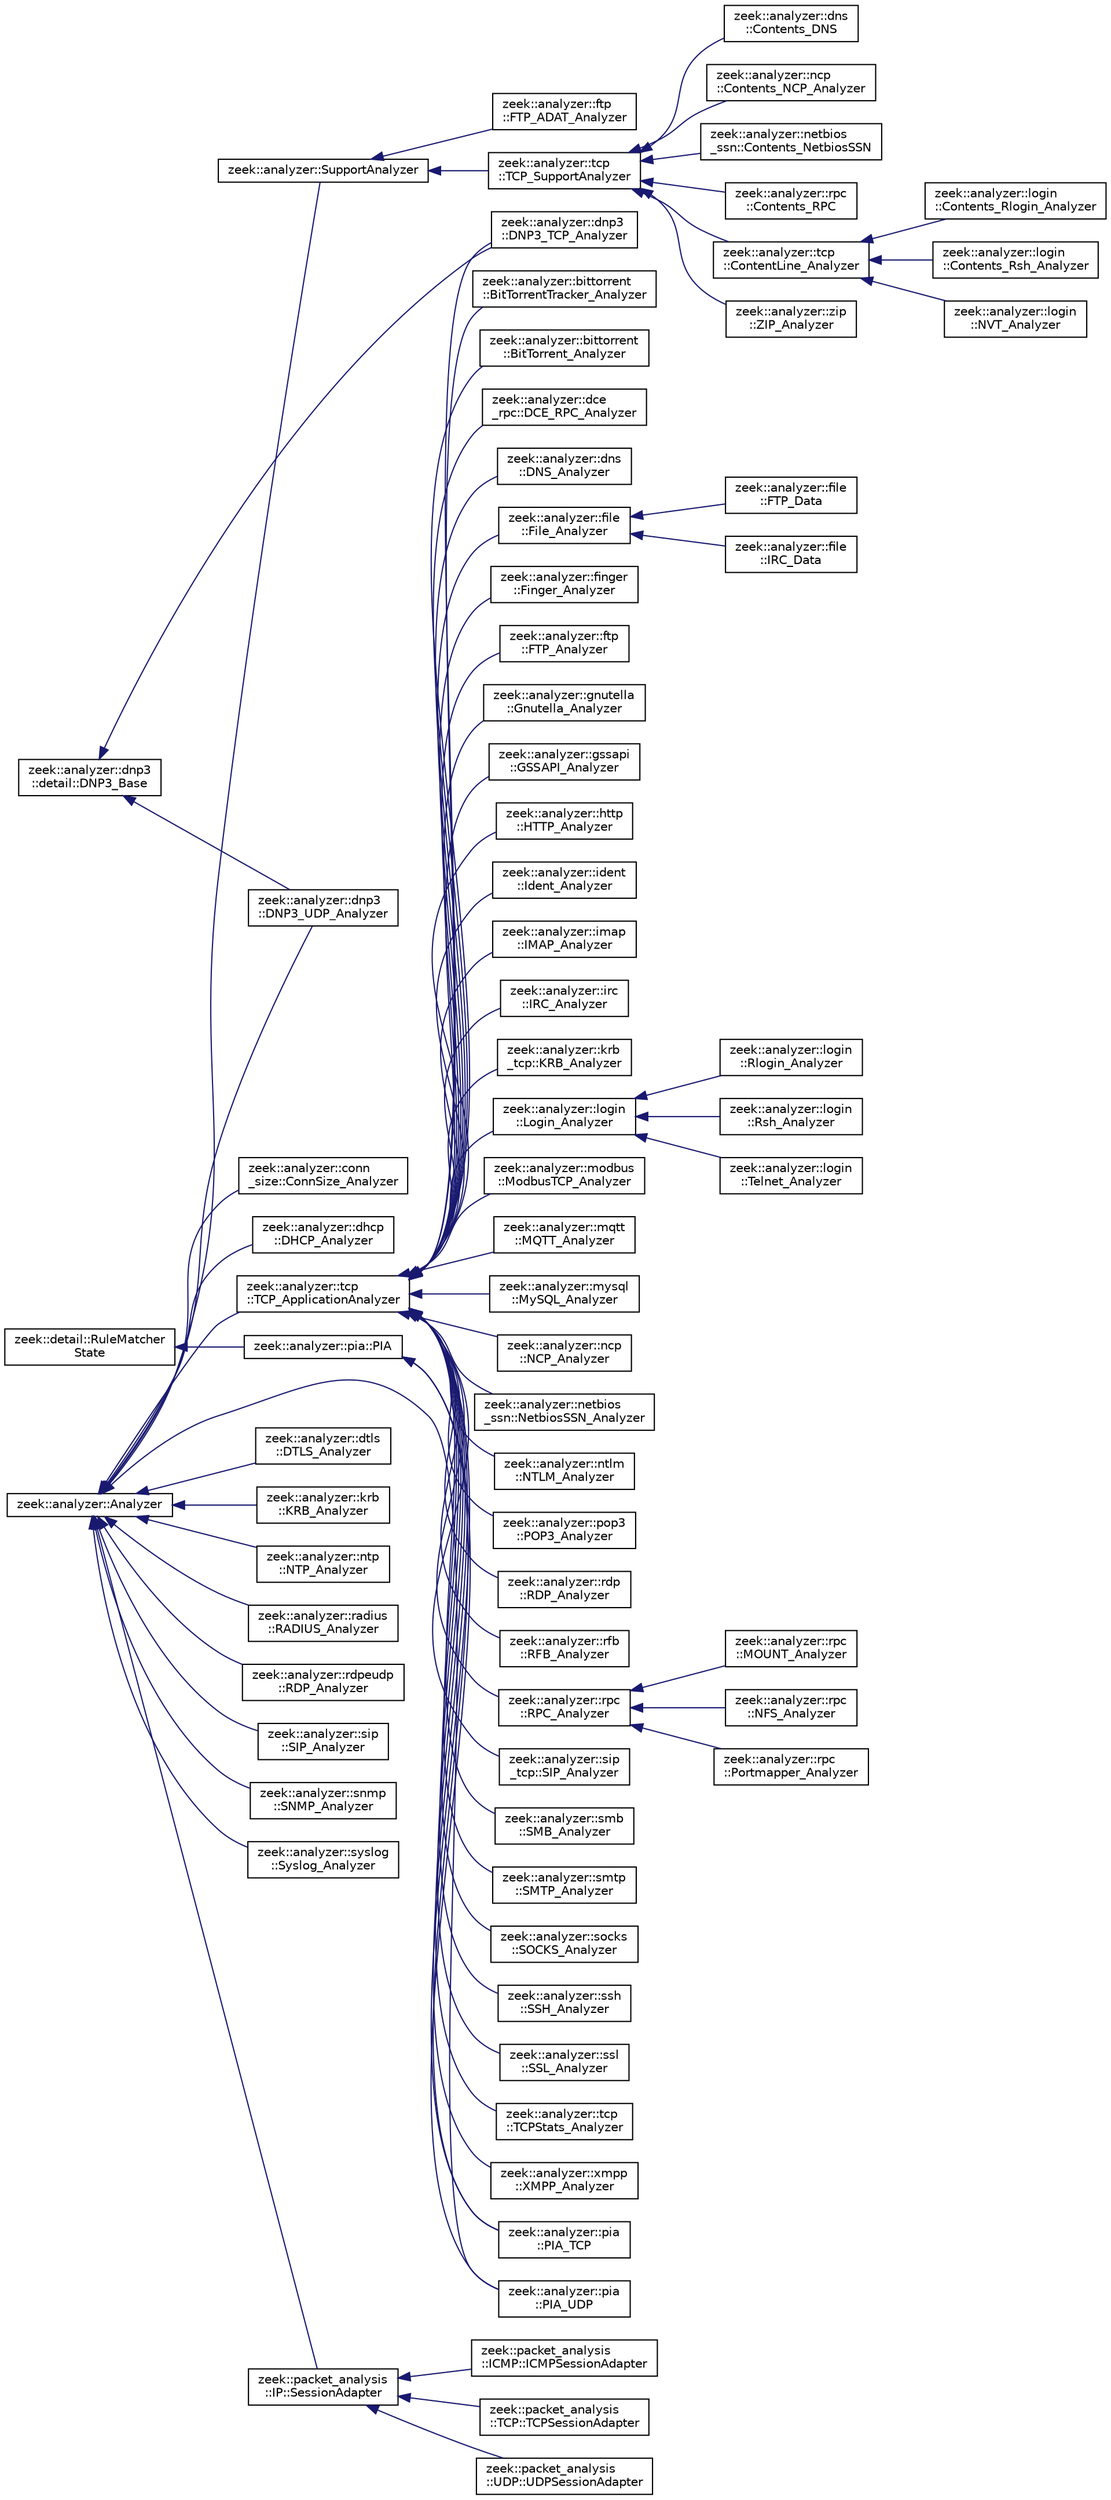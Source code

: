 digraph "Graphical Class Hierarchy"
{
 // LATEX_PDF_SIZE
  edge [fontname="Helvetica",fontsize="10",labelfontname="Helvetica",labelfontsize="10"];
  node [fontname="Helvetica",fontsize="10",shape=record];
  rankdir="LR";
  Node0 [label="zeek::analyzer::Analyzer",height=0.2,width=0.4,color="black", fillcolor="white", style="filled",URL="$d0/d4f/classzeek_1_1analyzer_1_1Analyzer.html",tooltip=" "];
  Node0 -> Node1 [dir="back",color="midnightblue",fontsize="10",style="solid",fontname="Helvetica"];
  Node1 [label="zeek::analyzer::SupportAnalyzer",height=0.2,width=0.4,color="black", fillcolor="white", style="filled",URL="$d6/d22/classzeek_1_1analyzer_1_1SupportAnalyzer.html",tooltip=" "];
  Node1 -> Node2 [dir="back",color="midnightblue",fontsize="10",style="solid",fontname="Helvetica"];
  Node2 [label="zeek::analyzer::ftp\l::FTP_ADAT_Analyzer",height=0.2,width=0.4,color="black", fillcolor="white", style="filled",URL="$db/d5b/classzeek_1_1analyzer_1_1ftp_1_1FTP__ADAT__Analyzer.html",tooltip=" "];
  Node1 -> Node3 [dir="back",color="midnightblue",fontsize="10",style="solid",fontname="Helvetica"];
  Node3 [label="zeek::analyzer::tcp\l::TCP_SupportAnalyzer",height=0.2,width=0.4,color="black", fillcolor="white", style="filled",URL="$d8/d52/classzeek_1_1analyzer_1_1tcp_1_1TCP__SupportAnalyzer.html",tooltip=" "];
  Node3 -> Node4 [dir="back",color="midnightblue",fontsize="10",style="solid",fontname="Helvetica"];
  Node4 [label="zeek::analyzer::dns\l::Contents_DNS",height=0.2,width=0.4,color="black", fillcolor="white", style="filled",URL="$de/d64/classzeek_1_1analyzer_1_1dns_1_1Contents__DNS.html",tooltip=" "];
  Node3 -> Node5 [dir="back",color="midnightblue",fontsize="10",style="solid",fontname="Helvetica"];
  Node5 [label="zeek::analyzer::ncp\l::Contents_NCP_Analyzer",height=0.2,width=0.4,color="black", fillcolor="white", style="filled",URL="$d7/d1d/classzeek_1_1analyzer_1_1ncp_1_1Contents__NCP__Analyzer.html",tooltip=" "];
  Node3 -> Node6 [dir="back",color="midnightblue",fontsize="10",style="solid",fontname="Helvetica"];
  Node6 [label="zeek::analyzer::netbios\l_ssn::Contents_NetbiosSSN",height=0.2,width=0.4,color="black", fillcolor="white", style="filled",URL="$d7/d96/classzeek_1_1analyzer_1_1netbios__ssn_1_1Contents__NetbiosSSN.html",tooltip=" "];
  Node3 -> Node7 [dir="back",color="midnightblue",fontsize="10",style="solid",fontname="Helvetica"];
  Node7 [label="zeek::analyzer::rpc\l::Contents_RPC",height=0.2,width=0.4,color="black", fillcolor="white", style="filled",URL="$d0/ddf/classzeek_1_1analyzer_1_1rpc_1_1Contents__RPC.html",tooltip=" "];
  Node3 -> Node8 [dir="back",color="midnightblue",fontsize="10",style="solid",fontname="Helvetica"];
  Node8 [label="zeek::analyzer::tcp\l::ContentLine_Analyzer",height=0.2,width=0.4,color="black", fillcolor="white", style="filled",URL="$de/de3/classzeek_1_1analyzer_1_1tcp_1_1ContentLine__Analyzer.html",tooltip=" "];
  Node8 -> Node9 [dir="back",color="midnightblue",fontsize="10",style="solid",fontname="Helvetica"];
  Node9 [label="zeek::analyzer::login\l::Contents_Rlogin_Analyzer",height=0.2,width=0.4,color="black", fillcolor="white", style="filled",URL="$dc/d34/classzeek_1_1analyzer_1_1login_1_1Contents__Rlogin__Analyzer.html",tooltip=" "];
  Node8 -> Node10 [dir="back",color="midnightblue",fontsize="10",style="solid",fontname="Helvetica"];
  Node10 [label="zeek::analyzer::login\l::Contents_Rsh_Analyzer",height=0.2,width=0.4,color="black", fillcolor="white", style="filled",URL="$da/dfb/classzeek_1_1analyzer_1_1login_1_1Contents__Rsh__Analyzer.html",tooltip=" "];
  Node8 -> Node11 [dir="back",color="midnightblue",fontsize="10",style="solid",fontname="Helvetica"];
  Node11 [label="zeek::analyzer::login\l::NVT_Analyzer",height=0.2,width=0.4,color="black", fillcolor="white", style="filled",URL="$da/d16/classzeek_1_1analyzer_1_1login_1_1NVT__Analyzer.html",tooltip=" "];
  Node3 -> Node12 [dir="back",color="midnightblue",fontsize="10",style="solid",fontname="Helvetica"];
  Node12 [label="zeek::analyzer::zip\l::ZIP_Analyzer",height=0.2,width=0.4,color="black", fillcolor="white", style="filled",URL="$d3/dbd/classzeek_1_1analyzer_1_1zip_1_1ZIP__Analyzer.html",tooltip=" "];
  Node0 -> Node13 [dir="back",color="midnightblue",fontsize="10",style="solid",fontname="Helvetica"];
  Node13 [label="zeek::analyzer::conn\l_size::ConnSize_Analyzer",height=0.2,width=0.4,color="black", fillcolor="white", style="filled",URL="$d4/dd1/classzeek_1_1analyzer_1_1conn__size_1_1ConnSize__Analyzer.html",tooltip=" "];
  Node0 -> Node14 [dir="back",color="midnightblue",fontsize="10",style="solid",fontname="Helvetica"];
  Node14 [label="zeek::analyzer::dhcp\l::DHCP_Analyzer",height=0.2,width=0.4,color="black", fillcolor="white", style="filled",URL="$df/db1/classzeek_1_1analyzer_1_1dhcp_1_1DHCP__Analyzer.html",tooltip=" "];
  Node0 -> Node15 [dir="back",color="midnightblue",fontsize="10",style="solid",fontname="Helvetica"];
  Node15 [label="zeek::analyzer::dnp3\l::DNP3_UDP_Analyzer",height=0.2,width=0.4,color="black", fillcolor="white", style="filled",URL="$d5/d06/classzeek_1_1analyzer_1_1dnp3_1_1DNP3__UDP__Analyzer.html",tooltip=" "];
  Node0 -> Node64 [dir="back",color="midnightblue",fontsize="10",style="solid",fontname="Helvetica"];
  Node64 [label="zeek::analyzer::dtls\l::DTLS_Analyzer",height=0.2,width=0.4,color="black", fillcolor="white", style="filled",URL="$db/d20/classzeek_1_1analyzer_1_1dtls_1_1DTLS__Analyzer.html",tooltip=" "];
  Node0 -> Node65 [dir="back",color="midnightblue",fontsize="10",style="solid",fontname="Helvetica"];
  Node65 [label="zeek::analyzer::krb\l::KRB_Analyzer",height=0.2,width=0.4,color="black", fillcolor="white", style="filled",URL="$da/dfb/classzeek_1_1analyzer_1_1krb_1_1KRB__Analyzer.html",tooltip=" "];
  Node0 -> Node66 [dir="back",color="midnightblue",fontsize="10",style="solid",fontname="Helvetica"];
  Node66 [label="zeek::analyzer::ntp\l::NTP_Analyzer",height=0.2,width=0.4,color="black", fillcolor="white", style="filled",URL="$d6/d6f/classzeek_1_1analyzer_1_1ntp_1_1NTP__Analyzer.html",tooltip=" "];
  Node0 -> Node47 [dir="back",color="midnightblue",fontsize="10",style="solid",fontname="Helvetica"];
  Node47 [label="zeek::analyzer::pia\l::PIA_UDP",height=0.2,width=0.4,color="black", fillcolor="white", style="filled",URL="$d7/dcd/classzeek_1_1analyzer_1_1pia_1_1PIA__UDP.html",tooltip=" "];
  Node0 -> Node67 [dir="back",color="midnightblue",fontsize="10",style="solid",fontname="Helvetica"];
  Node67 [label="zeek::analyzer::radius\l::RADIUS_Analyzer",height=0.2,width=0.4,color="black", fillcolor="white", style="filled",URL="$d0/d9b/classzeek_1_1analyzer_1_1radius_1_1RADIUS__Analyzer.html",tooltip=" "];
  Node0 -> Node68 [dir="back",color="midnightblue",fontsize="10",style="solid",fontname="Helvetica"];
  Node68 [label="zeek::analyzer::rdpeudp\l::RDP_Analyzer",height=0.2,width=0.4,color="black", fillcolor="white", style="filled",URL="$d1/d02/classzeek_1_1analyzer_1_1rdpeudp_1_1RDP__Analyzer.html",tooltip=" "];
  Node0 -> Node69 [dir="back",color="midnightblue",fontsize="10",style="solid",fontname="Helvetica"];
  Node69 [label="zeek::analyzer::sip\l::SIP_Analyzer",height=0.2,width=0.4,color="black", fillcolor="white", style="filled",URL="$d6/de5/classzeek_1_1analyzer_1_1sip_1_1SIP__Analyzer.html",tooltip=" "];
  Node0 -> Node70 [dir="back",color="midnightblue",fontsize="10",style="solid",fontname="Helvetica"];
  Node70 [label="zeek::analyzer::snmp\l::SNMP_Analyzer",height=0.2,width=0.4,color="black", fillcolor="white", style="filled",URL="$d2/d38/classzeek_1_1analyzer_1_1snmp_1_1SNMP__Analyzer.html",tooltip=" "];
  Node0 -> Node71 [dir="back",color="midnightblue",fontsize="10",style="solid",fontname="Helvetica"];
  Node71 [label="zeek::analyzer::syslog\l::Syslog_Analyzer",height=0.2,width=0.4,color="black", fillcolor="white", style="filled",URL="$d5/dfd/classzeek_1_1analyzer_1_1syslog_1_1Syslog__Analyzer.html",tooltip=" "];
  Node0 -> Node18 [dir="back",color="midnightblue",fontsize="10",style="solid",fontname="Helvetica"];
  Node18 [label="zeek::analyzer::tcp\l::TCP_ApplicationAnalyzer",height=0.2,width=0.4,color="black", fillcolor="white", style="filled",URL="$df/d72/classzeek_1_1analyzer_1_1tcp_1_1TCP__ApplicationAnalyzer.html",tooltip=" "];
  Node18 -> Node19 [dir="back",color="midnightblue",fontsize="10",style="solid",fontname="Helvetica"];
  Node19 [label="zeek::analyzer::bittorrent\l::BitTorrentTracker_Analyzer",height=0.2,width=0.4,color="black", fillcolor="white", style="filled",URL="$dc/db9/classzeek_1_1analyzer_1_1bittorrent_1_1BitTorrentTracker__Analyzer.html",tooltip=" "];
  Node18 -> Node20 [dir="back",color="midnightblue",fontsize="10",style="solid",fontname="Helvetica"];
  Node20 [label="zeek::analyzer::bittorrent\l::BitTorrent_Analyzer",height=0.2,width=0.4,color="black", fillcolor="white", style="filled",URL="$de/d2f/classzeek_1_1analyzer_1_1bittorrent_1_1BitTorrent__Analyzer.html",tooltip=" "];
  Node18 -> Node21 [dir="back",color="midnightblue",fontsize="10",style="solid",fontname="Helvetica"];
  Node21 [label="zeek::analyzer::dce\l_rpc::DCE_RPC_Analyzer",height=0.2,width=0.4,color="black", fillcolor="white", style="filled",URL="$db/d37/classzeek_1_1analyzer_1_1dce__rpc_1_1DCE__RPC__Analyzer.html",tooltip=" "];
  Node18 -> Node17 [dir="back",color="midnightblue",fontsize="10",style="solid",fontname="Helvetica"];
  Node17 [label="zeek::analyzer::dnp3\l::DNP3_TCP_Analyzer",height=0.2,width=0.4,color="black", fillcolor="white", style="filled",URL="$df/d7c/classzeek_1_1analyzer_1_1dnp3_1_1DNP3__TCP__Analyzer.html",tooltip=" "];
  Node18 -> Node22 [dir="back",color="midnightblue",fontsize="10",style="solid",fontname="Helvetica"];
  Node22 [label="zeek::analyzer::dns\l::DNS_Analyzer",height=0.2,width=0.4,color="black", fillcolor="white", style="filled",URL="$de/d97/classzeek_1_1analyzer_1_1dns_1_1DNS__Analyzer.html",tooltip=" "];
  Node18 -> Node23 [dir="back",color="midnightblue",fontsize="10",style="solid",fontname="Helvetica"];
  Node23 [label="zeek::analyzer::file\l::File_Analyzer",height=0.2,width=0.4,color="black", fillcolor="white", style="filled",URL="$dd/da2/classzeek_1_1analyzer_1_1file_1_1File__Analyzer.html",tooltip=" "];
  Node23 -> Node24 [dir="back",color="midnightblue",fontsize="10",style="solid",fontname="Helvetica"];
  Node24 [label="zeek::analyzer::file\l::FTP_Data",height=0.2,width=0.4,color="black", fillcolor="white", style="filled",URL="$d7/dd5/classzeek_1_1analyzer_1_1file_1_1FTP__Data.html",tooltip=" "];
  Node23 -> Node25 [dir="back",color="midnightblue",fontsize="10",style="solid",fontname="Helvetica"];
  Node25 [label="zeek::analyzer::file\l::IRC_Data",height=0.2,width=0.4,color="black", fillcolor="white", style="filled",URL="$d1/d8a/classzeek_1_1analyzer_1_1file_1_1IRC__Data.html",tooltip=" "];
  Node18 -> Node26 [dir="back",color="midnightblue",fontsize="10",style="solid",fontname="Helvetica"];
  Node26 [label="zeek::analyzer::finger\l::Finger_Analyzer",height=0.2,width=0.4,color="black", fillcolor="white", style="filled",URL="$d4/de2/classzeek_1_1analyzer_1_1finger_1_1Finger__Analyzer.html",tooltip=" "];
  Node18 -> Node27 [dir="back",color="midnightblue",fontsize="10",style="solid",fontname="Helvetica"];
  Node27 [label="zeek::analyzer::ftp\l::FTP_Analyzer",height=0.2,width=0.4,color="black", fillcolor="white", style="filled",URL="$dd/d2f/classzeek_1_1analyzer_1_1ftp_1_1FTP__Analyzer.html",tooltip=" "];
  Node18 -> Node28 [dir="back",color="midnightblue",fontsize="10",style="solid",fontname="Helvetica"];
  Node28 [label="zeek::analyzer::gnutella\l::Gnutella_Analyzer",height=0.2,width=0.4,color="black", fillcolor="white", style="filled",URL="$d0/dcf/classzeek_1_1analyzer_1_1gnutella_1_1Gnutella__Analyzer.html",tooltip=" "];
  Node18 -> Node29 [dir="back",color="midnightblue",fontsize="10",style="solid",fontname="Helvetica"];
  Node29 [label="zeek::analyzer::gssapi\l::GSSAPI_Analyzer",height=0.2,width=0.4,color="black", fillcolor="white", style="filled",URL="$d3/d48/classzeek_1_1analyzer_1_1gssapi_1_1GSSAPI__Analyzer.html",tooltip=" "];
  Node18 -> Node30 [dir="back",color="midnightblue",fontsize="10",style="solid",fontname="Helvetica"];
  Node30 [label="zeek::analyzer::http\l::HTTP_Analyzer",height=0.2,width=0.4,color="black", fillcolor="white", style="filled",URL="$d5/d4a/classzeek_1_1analyzer_1_1http_1_1HTTP__Analyzer.html",tooltip=" "];
  Node18 -> Node31 [dir="back",color="midnightblue",fontsize="10",style="solid",fontname="Helvetica"];
  Node31 [label="zeek::analyzer::ident\l::Ident_Analyzer",height=0.2,width=0.4,color="black", fillcolor="white", style="filled",URL="$d3/de3/classzeek_1_1analyzer_1_1ident_1_1Ident__Analyzer.html",tooltip=" "];
  Node18 -> Node32 [dir="back",color="midnightblue",fontsize="10",style="solid",fontname="Helvetica"];
  Node32 [label="zeek::analyzer::imap\l::IMAP_Analyzer",height=0.2,width=0.4,color="black", fillcolor="white", style="filled",URL="$d1/de1/classzeek_1_1analyzer_1_1imap_1_1IMAP__Analyzer.html",tooltip=" "];
  Node18 -> Node33 [dir="back",color="midnightblue",fontsize="10",style="solid",fontname="Helvetica"];
  Node33 [label="zeek::analyzer::irc\l::IRC_Analyzer",height=0.2,width=0.4,color="black", fillcolor="white", style="filled",URL="$dc/d46/classzeek_1_1analyzer_1_1irc_1_1IRC__Analyzer.html",tooltip="Main class for analyzing IRC traffic."];
  Node18 -> Node34 [dir="back",color="midnightblue",fontsize="10",style="solid",fontname="Helvetica"];
  Node34 [label="zeek::analyzer::krb\l_tcp::KRB_Analyzer",height=0.2,width=0.4,color="black", fillcolor="white", style="filled",URL="$d4/dbd/classzeek_1_1analyzer_1_1krb__tcp_1_1KRB__Analyzer.html",tooltip=" "];
  Node18 -> Node35 [dir="back",color="midnightblue",fontsize="10",style="solid",fontname="Helvetica"];
  Node35 [label="zeek::analyzer::login\l::Login_Analyzer",height=0.2,width=0.4,color="black", fillcolor="white", style="filled",URL="$d3/d46/classzeek_1_1analyzer_1_1login_1_1Login__Analyzer.html",tooltip=" "];
  Node35 -> Node36 [dir="back",color="midnightblue",fontsize="10",style="solid",fontname="Helvetica"];
  Node36 [label="zeek::analyzer::login\l::Rlogin_Analyzer",height=0.2,width=0.4,color="black", fillcolor="white", style="filled",URL="$db/d3c/classzeek_1_1analyzer_1_1login_1_1Rlogin__Analyzer.html",tooltip=" "];
  Node35 -> Node37 [dir="back",color="midnightblue",fontsize="10",style="solid",fontname="Helvetica"];
  Node37 [label="zeek::analyzer::login\l::Rsh_Analyzer",height=0.2,width=0.4,color="black", fillcolor="white", style="filled",URL="$d5/d11/classzeek_1_1analyzer_1_1login_1_1Rsh__Analyzer.html",tooltip=" "];
  Node35 -> Node38 [dir="back",color="midnightblue",fontsize="10",style="solid",fontname="Helvetica"];
  Node38 [label="zeek::analyzer::login\l::Telnet_Analyzer",height=0.2,width=0.4,color="black", fillcolor="white", style="filled",URL="$db/d64/classzeek_1_1analyzer_1_1login_1_1Telnet__Analyzer.html",tooltip=" "];
  Node18 -> Node39 [dir="back",color="midnightblue",fontsize="10",style="solid",fontname="Helvetica"];
  Node39 [label="zeek::analyzer::modbus\l::ModbusTCP_Analyzer",height=0.2,width=0.4,color="black", fillcolor="white", style="filled",URL="$dd/d55/classzeek_1_1analyzer_1_1modbus_1_1ModbusTCP__Analyzer.html",tooltip=" "];
  Node18 -> Node40 [dir="back",color="midnightblue",fontsize="10",style="solid",fontname="Helvetica"];
  Node40 [label="zeek::analyzer::mqtt\l::MQTT_Analyzer",height=0.2,width=0.4,color="black", fillcolor="white", style="filled",URL="$d4/d0b/classzeek_1_1analyzer_1_1mqtt_1_1MQTT__Analyzer.html",tooltip=" "];
  Node18 -> Node41 [dir="back",color="midnightblue",fontsize="10",style="solid",fontname="Helvetica"];
  Node41 [label="zeek::analyzer::mysql\l::MySQL_Analyzer",height=0.2,width=0.4,color="black", fillcolor="white", style="filled",URL="$dc/d24/classzeek_1_1analyzer_1_1mysql_1_1MySQL__Analyzer.html",tooltip=" "];
  Node18 -> Node42 [dir="back",color="midnightblue",fontsize="10",style="solid",fontname="Helvetica"];
  Node42 [label="zeek::analyzer::ncp\l::NCP_Analyzer",height=0.2,width=0.4,color="black", fillcolor="white", style="filled",URL="$de/da4/classzeek_1_1analyzer_1_1ncp_1_1NCP__Analyzer.html",tooltip=" "];
  Node18 -> Node43 [dir="back",color="midnightblue",fontsize="10",style="solid",fontname="Helvetica"];
  Node43 [label="zeek::analyzer::netbios\l_ssn::NetbiosSSN_Analyzer",height=0.2,width=0.4,color="black", fillcolor="white", style="filled",URL="$d5/d0e/classzeek_1_1analyzer_1_1netbios__ssn_1_1NetbiosSSN__Analyzer.html",tooltip=" "];
  Node18 -> Node44 [dir="back",color="midnightblue",fontsize="10",style="solid",fontname="Helvetica"];
  Node44 [label="zeek::analyzer::ntlm\l::NTLM_Analyzer",height=0.2,width=0.4,color="black", fillcolor="white", style="filled",URL="$d7/d03/classzeek_1_1analyzer_1_1ntlm_1_1NTLM__Analyzer.html",tooltip=" "];
  Node18 -> Node45 [dir="back",color="midnightblue",fontsize="10",style="solid",fontname="Helvetica"];
  Node45 [label="zeek::analyzer::pia\l::PIA_TCP",height=0.2,width=0.4,color="black", fillcolor="white", style="filled",URL="$db/de3/classzeek_1_1analyzer_1_1pia_1_1PIA__TCP.html",tooltip=" "];
  Node18 -> Node49 [dir="back",color="midnightblue",fontsize="10",style="solid",fontname="Helvetica"];
  Node49 [label="zeek::analyzer::pop3\l::POP3_Analyzer",height=0.2,width=0.4,color="black", fillcolor="white", style="filled",URL="$d4/dde/classzeek_1_1analyzer_1_1pop3_1_1POP3__Analyzer.html",tooltip=" "];
  Node18 -> Node50 [dir="back",color="midnightblue",fontsize="10",style="solid",fontname="Helvetica"];
  Node50 [label="zeek::analyzer::rdp\l::RDP_Analyzer",height=0.2,width=0.4,color="black", fillcolor="white", style="filled",URL="$d9/d52/classzeek_1_1analyzer_1_1rdp_1_1RDP__Analyzer.html",tooltip=" "];
  Node18 -> Node51 [dir="back",color="midnightblue",fontsize="10",style="solid",fontname="Helvetica"];
  Node51 [label="zeek::analyzer::rfb\l::RFB_Analyzer",height=0.2,width=0.4,color="black", fillcolor="white", style="filled",URL="$df/db2/classzeek_1_1analyzer_1_1rfb_1_1RFB__Analyzer.html",tooltip=" "];
  Node18 -> Node52 [dir="back",color="midnightblue",fontsize="10",style="solid",fontname="Helvetica"];
  Node52 [label="zeek::analyzer::rpc\l::RPC_Analyzer",height=0.2,width=0.4,color="black", fillcolor="white", style="filled",URL="$de/d82/classzeek_1_1analyzer_1_1rpc_1_1RPC__Analyzer.html",tooltip=" "];
  Node52 -> Node53 [dir="back",color="midnightblue",fontsize="10",style="solid",fontname="Helvetica"];
  Node53 [label="zeek::analyzer::rpc\l::MOUNT_Analyzer",height=0.2,width=0.4,color="black", fillcolor="white", style="filled",URL="$dd/d0d/classzeek_1_1analyzer_1_1rpc_1_1MOUNT__Analyzer.html",tooltip=" "];
  Node52 -> Node54 [dir="back",color="midnightblue",fontsize="10",style="solid",fontname="Helvetica"];
  Node54 [label="zeek::analyzer::rpc\l::NFS_Analyzer",height=0.2,width=0.4,color="black", fillcolor="white", style="filled",URL="$d1/d86/classzeek_1_1analyzer_1_1rpc_1_1NFS__Analyzer.html",tooltip=" "];
  Node52 -> Node55 [dir="back",color="midnightblue",fontsize="10",style="solid",fontname="Helvetica"];
  Node55 [label="zeek::analyzer::rpc\l::Portmapper_Analyzer",height=0.2,width=0.4,color="black", fillcolor="white", style="filled",URL="$da/d15/classzeek_1_1analyzer_1_1rpc_1_1Portmapper__Analyzer.html",tooltip=" "];
  Node18 -> Node56 [dir="back",color="midnightblue",fontsize="10",style="solid",fontname="Helvetica"];
  Node56 [label="zeek::analyzer::sip\l_tcp::SIP_Analyzer",height=0.2,width=0.4,color="black", fillcolor="white", style="filled",URL="$dc/d02/classzeek_1_1analyzer_1_1sip__tcp_1_1SIP__Analyzer.html",tooltip=" "];
  Node18 -> Node57 [dir="back",color="midnightblue",fontsize="10",style="solid",fontname="Helvetica"];
  Node57 [label="zeek::analyzer::smb\l::SMB_Analyzer",height=0.2,width=0.4,color="black", fillcolor="white", style="filled",URL="$d2/d87/classzeek_1_1analyzer_1_1smb_1_1SMB__Analyzer.html",tooltip=" "];
  Node18 -> Node58 [dir="back",color="midnightblue",fontsize="10",style="solid",fontname="Helvetica"];
  Node58 [label="zeek::analyzer::smtp\l::SMTP_Analyzer",height=0.2,width=0.4,color="black", fillcolor="white", style="filled",URL="$dc/d26/classzeek_1_1analyzer_1_1smtp_1_1SMTP__Analyzer.html",tooltip=" "];
  Node18 -> Node59 [dir="back",color="midnightblue",fontsize="10",style="solid",fontname="Helvetica"];
  Node59 [label="zeek::analyzer::socks\l::SOCKS_Analyzer",height=0.2,width=0.4,color="black", fillcolor="white", style="filled",URL="$d5/d2b/classzeek_1_1analyzer_1_1socks_1_1SOCKS__Analyzer.html",tooltip=" "];
  Node18 -> Node60 [dir="back",color="midnightblue",fontsize="10",style="solid",fontname="Helvetica"];
  Node60 [label="zeek::analyzer::ssh\l::SSH_Analyzer",height=0.2,width=0.4,color="black", fillcolor="white", style="filled",URL="$df/de1/classzeek_1_1analyzer_1_1ssh_1_1SSH__Analyzer.html",tooltip=" "];
  Node18 -> Node61 [dir="back",color="midnightblue",fontsize="10",style="solid",fontname="Helvetica"];
  Node61 [label="zeek::analyzer::ssl\l::SSL_Analyzer",height=0.2,width=0.4,color="black", fillcolor="white", style="filled",URL="$dc/d0b/classzeek_1_1analyzer_1_1ssl_1_1SSL__Analyzer.html",tooltip=" "];
  Node18 -> Node62 [dir="back",color="midnightblue",fontsize="10",style="solid",fontname="Helvetica"];
  Node62 [label="zeek::analyzer::tcp\l::TCPStats_Analyzer",height=0.2,width=0.4,color="black", fillcolor="white", style="filled",URL="$dc/db5/classzeek_1_1analyzer_1_1tcp_1_1TCPStats__Analyzer.html",tooltip=" "];
  Node18 -> Node63 [dir="back",color="midnightblue",fontsize="10",style="solid",fontname="Helvetica"];
  Node63 [label="zeek::analyzer::xmpp\l::XMPP_Analyzer",height=0.2,width=0.4,color="black", fillcolor="white", style="filled",URL="$d3/d39/classzeek_1_1analyzer_1_1xmpp_1_1XMPP__Analyzer.html",tooltip=" "];
  Node0 -> Node72 [dir="back",color="midnightblue",fontsize="10",style="solid",fontname="Helvetica"];
  Node72 [label="zeek::packet_analysis\l::IP::SessionAdapter",height=0.2,width=0.4,color="black", fillcolor="white", style="filled",URL="$d3/db4/classzeek_1_1packet__analysis_1_1IP_1_1SessionAdapter.html",tooltip=" "];
  Node72 -> Node73 [dir="back",color="midnightblue",fontsize="10",style="solid",fontname="Helvetica"];
  Node73 [label="zeek::packet_analysis\l::ICMP::ICMPSessionAdapter",height=0.2,width=0.4,color="black", fillcolor="white", style="filled",URL="$d4/d92/classzeek_1_1packet__analysis_1_1ICMP_1_1ICMPSessionAdapter.html",tooltip=" "];
  Node72 -> Node74 [dir="back",color="midnightblue",fontsize="10",style="solid",fontname="Helvetica"];
  Node74 [label="zeek::packet_analysis\l::TCP::TCPSessionAdapter",height=0.2,width=0.4,color="black", fillcolor="white", style="filled",URL="$d3/d6a/classzeek_1_1packet__analysis_1_1TCP_1_1TCPSessionAdapter.html",tooltip=" "];
  Node72 -> Node75 [dir="back",color="midnightblue",fontsize="10",style="solid",fontname="Helvetica"];
  Node75 [label="zeek::packet_analysis\l::UDP::UDPSessionAdapter",height=0.2,width=0.4,color="black", fillcolor="white", style="filled",URL="$d3/d1a/classzeek_1_1packet__analysis_1_1UDP_1_1UDPSessionAdapter.html",tooltip=" "];
  Node16 [label="zeek::analyzer::dnp3\l::detail::DNP3_Base",height=0.2,width=0.4,color="black", fillcolor="white", style="filled",URL="$d0/dd0/classzeek_1_1analyzer_1_1dnp3_1_1detail_1_1DNP3__Base.html",tooltip=" "];
  Node16 -> Node17 [dir="back",color="midnightblue",fontsize="10",style="solid",fontname="Helvetica"];
  Node16 -> Node15 [dir="back",color="midnightblue",fontsize="10",style="solid",fontname="Helvetica"];
  Node48 [label="zeek::detail::RuleMatcher\lState",height=0.2,width=0.4,color="black", fillcolor="white", style="filled",URL="$d2/d5d/classzeek_1_1detail_1_1RuleMatcherState.html",tooltip=" "];
  Node48 -> Node46 [dir="back",color="midnightblue",fontsize="10",style="solid",fontname="Helvetica"];
  Node46 [label="zeek::analyzer::pia::PIA",height=0.2,width=0.4,color="black", fillcolor="white", style="filled",URL="$dc/d39/classzeek_1_1analyzer_1_1pia_1_1PIA.html",tooltip=" "];
  Node46 -> Node45 [dir="back",color="midnightblue",fontsize="10",style="solid",fontname="Helvetica"];
  Node46 -> Node47 [dir="back",color="midnightblue",fontsize="10",style="solid",fontname="Helvetica"];
}
